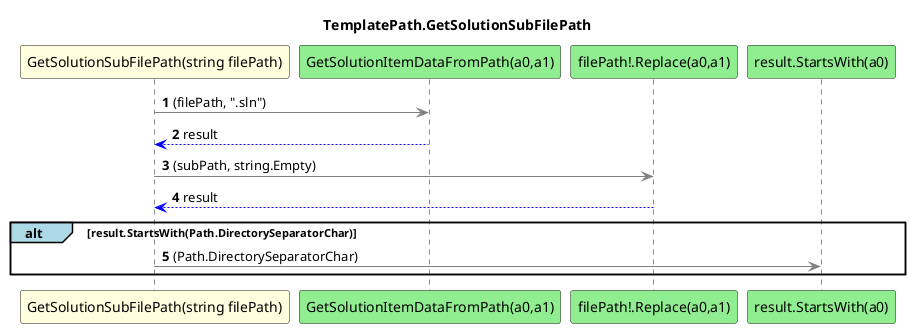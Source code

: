 @startuml TemplatePath.GetSolutionSubFilePath
title TemplatePath.GetSolutionSubFilePath
participant "GetSolutionSubFilePath(string filePath)" as GetSolutionSubFilePath_p0 #LightYellow
participant "GetSolutionItemDataFromPath(a0,a1)" as GetSolutionItemDataFromPath_a0_a1 #LightGreen
participant "filePath!.Replace(a0,a1)" as filePath_Replace_a0_a1 #LightGreen
participant "result.StartsWith(a0)" as result_StartsWith_a0 #LightGreen
autonumber
GetSolutionSubFilePath_p0 -[#grey]> GetSolutionItemDataFromPath_a0_a1 : (filePath, ".sln")
GetSolutionItemDataFromPath_a0_a1 -[#blue]-> GetSolutionSubFilePath_p0 : result
GetSolutionSubFilePath_p0 -[#grey]> filePath_Replace_a0_a1 : (subPath, string.Empty)
filePath_Replace_a0_a1 -[#blue]-> GetSolutionSubFilePath_p0 : result
alt#LightBlue result.StartsWith(Path.DirectorySeparatorChar)
    GetSolutionSubFilePath_p0 -[#grey]> result_StartsWith_a0 : (Path.DirectorySeparatorChar)
end
@enduml
